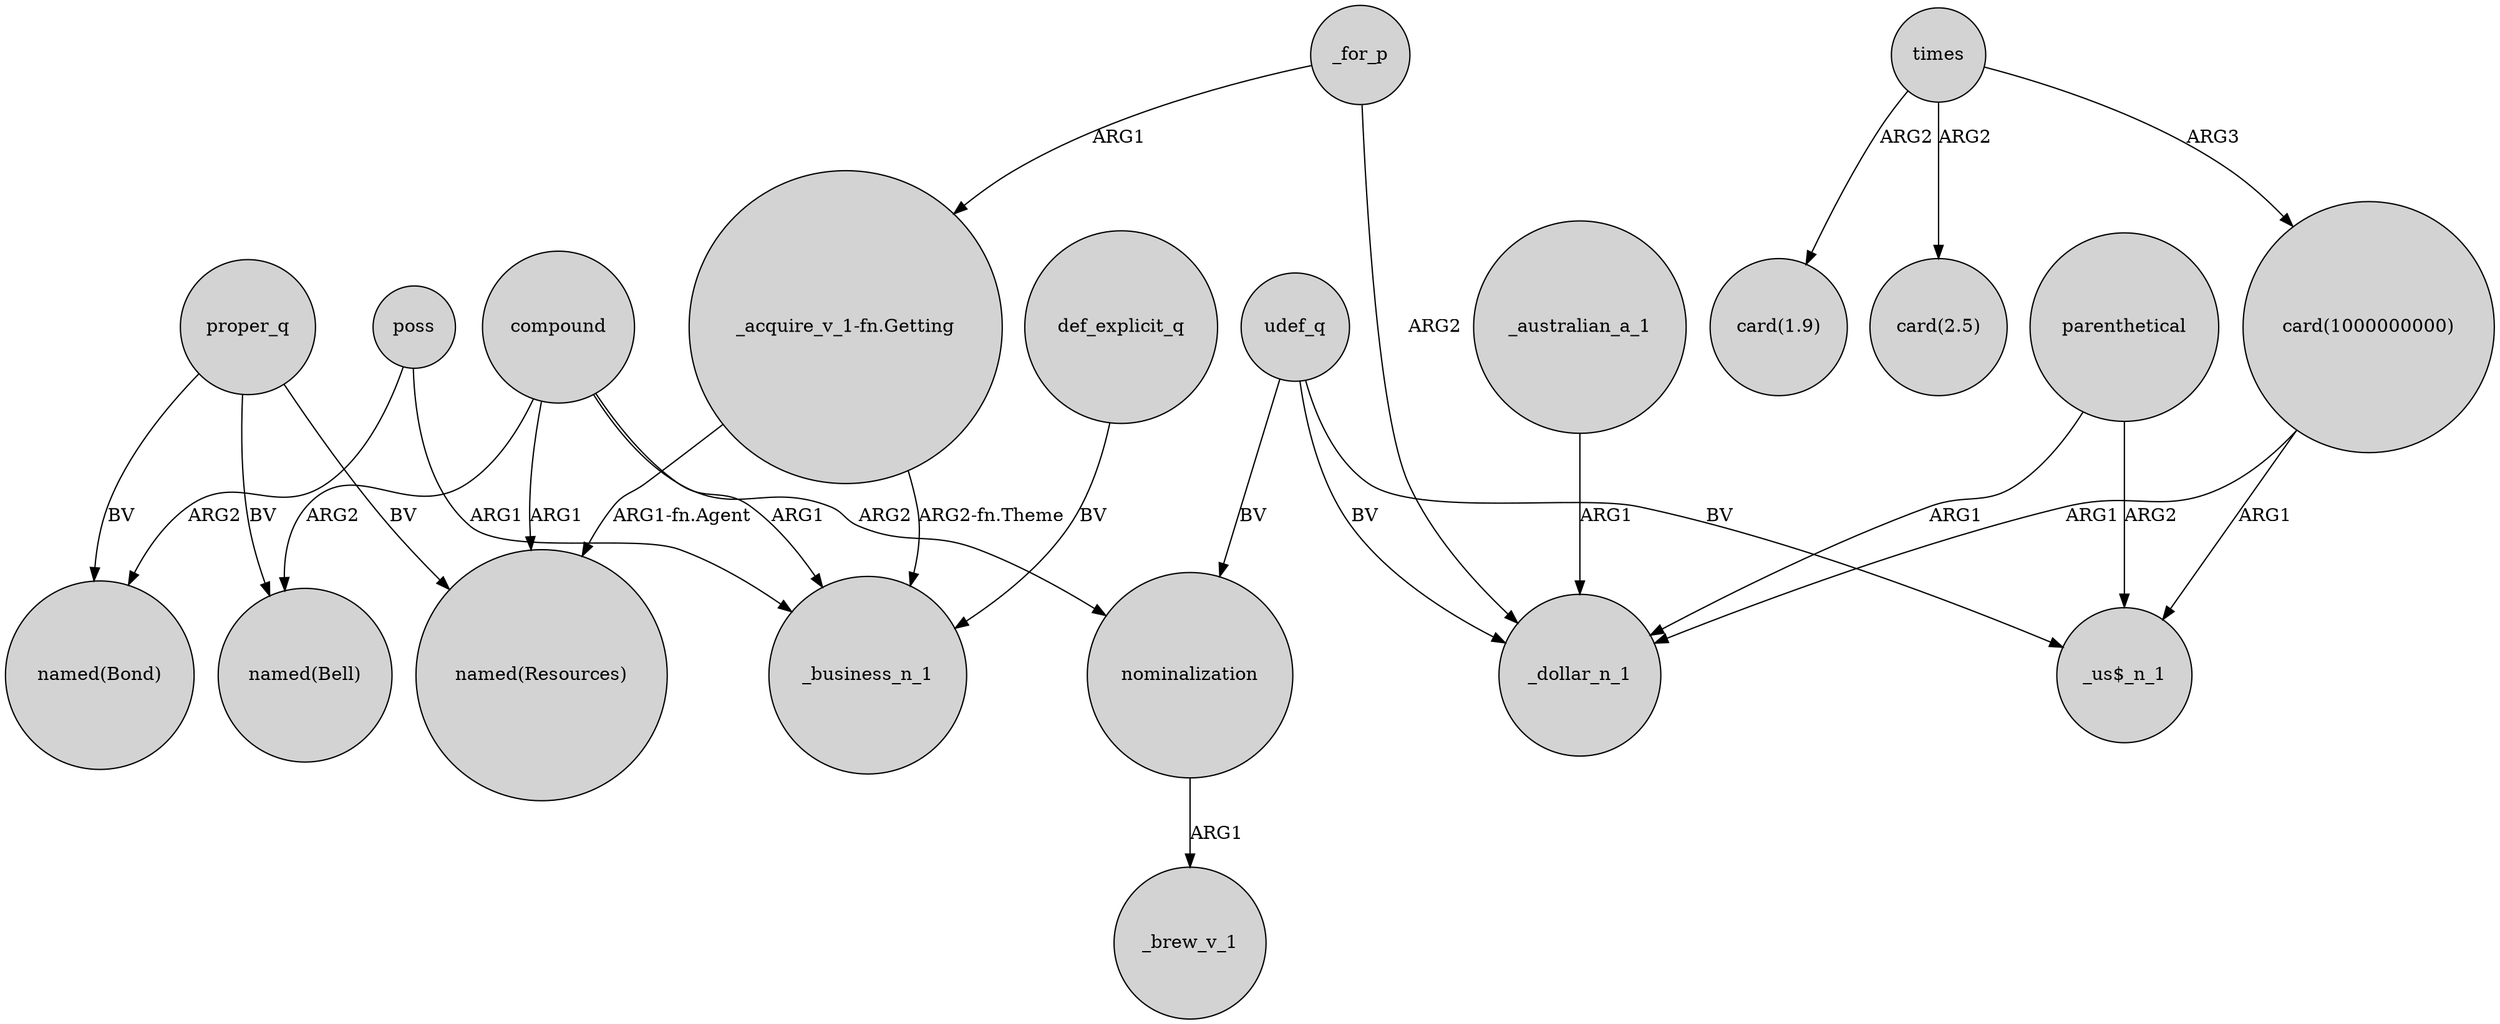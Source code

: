 digraph {
	node [shape=circle style=filled]
	compound -> "named(Resources)" [label=ARG1]
	parenthetical -> _dollar_n_1 [label=ARG1]
	proper_q -> "named(Bond)" [label=BV]
	poss -> "named(Bond)" [label=ARG2]
	proper_q -> "named(Resources)" [label=BV]
	_for_p -> _dollar_n_1 [label=ARG2]
	udef_q -> "_us$_n_1" [label=BV]
	poss -> _business_n_1 [label=ARG1]
	compound -> nominalization [label=ARG2]
	_australian_a_1 -> _dollar_n_1 [label=ARG1]
	times -> "card(1000000000)" [label=ARG3]
	_for_p -> "_acquire_v_1-fn.Getting" [label=ARG1]
	times -> "card(1.9)" [label=ARG2]
	compound -> _business_n_1 [label=ARG1]
	parenthetical -> "_us$_n_1" [label=ARG2]
	times -> "card(2.5)" [label=ARG2]
	udef_q -> nominalization [label=BV]
	compound -> "named(Bell)" [label=ARG2]
	proper_q -> "named(Bell)" [label=BV]
	udef_q -> _dollar_n_1 [label=BV]
	"card(1000000000)" -> _dollar_n_1 [label=ARG1]
	nominalization -> _brew_v_1 [label=ARG1]
	"_acquire_v_1-fn.Getting" -> "named(Resources)" [label="ARG1-fn.Agent"]
	"card(1000000000)" -> "_us$_n_1" [label=ARG1]
	"_acquire_v_1-fn.Getting" -> _business_n_1 [label="ARG2-fn.Theme"]
	def_explicit_q -> _business_n_1 [label=BV]
}
